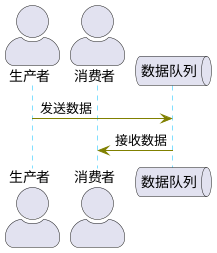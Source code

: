 @startuml

skinparam actorStyle awesome

actor 生产者 as producer
actor 消费者 as consumer
queue 数据队列 as queue

skinparam sequence {
  LifeLineBorderColor DeepSkyBlue
  LifeLineBackgroundColor SkyBlue
  ArrowColor Olive
}

producer -> queue : 发送数据
queue -> consumer : 接收数据

@enduml
